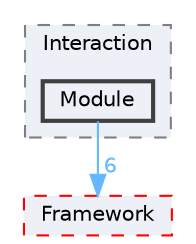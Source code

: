 digraph "D:/Peridyno/peridyno/src/Interaction/Module"
{
 // LATEX_PDF_SIZE
  bgcolor="transparent";
  edge [fontname=Helvetica,fontsize=10,labelfontname=Helvetica,labelfontsize=10];
  node [fontname=Helvetica,fontsize=10,shape=box,height=0.2,width=0.4];
  compound=true
  subgraph clusterdir_f3a430f57e50d0f74a82c32033b13dab {
    graph [ bgcolor="#edf0f7", pencolor="grey50", label="Interaction", fontname=Helvetica,fontsize=10 style="filled,dashed", URL="dir_f3a430f57e50d0f74a82c32033b13dab.html",tooltip=""]
  dir_b4b41e1a2832f56111044d16b38d3233 [label="Module", fillcolor="#edf0f7", color="grey25", style="filled,bold", URL="dir_b4b41e1a2832f56111044d16b38d3233.html",tooltip=""];
  }
  dir_72c161997c5186b0a4bbf39a44809cf4 [label="Framework", fillcolor="#edf0f7", color="red", style="filled,dashed", URL="dir_72c161997c5186b0a4bbf39a44809cf4.html",tooltip=""];
  dir_b4b41e1a2832f56111044d16b38d3233->dir_72c161997c5186b0a4bbf39a44809cf4 [headlabel="6", labeldistance=1.5 headhref="dir_000051_000027.html" href="dir_000051_000027.html" color="steelblue1" fontcolor="steelblue1"];
}

